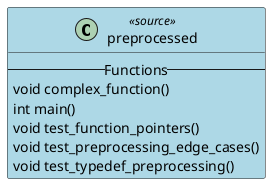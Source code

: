 @startuml preprocessed

class "preprocessed" as PREPROCESSED <<source>> #LightBlue
{
    -- Functions --
    void complex_function()
    int main()
    void test_function_pointers()
    void test_preprocessing_edge_cases()
    void test_typedef_preprocessing()
}


' Include relationships

' Declaration relationships

' Uses relationships

@enduml